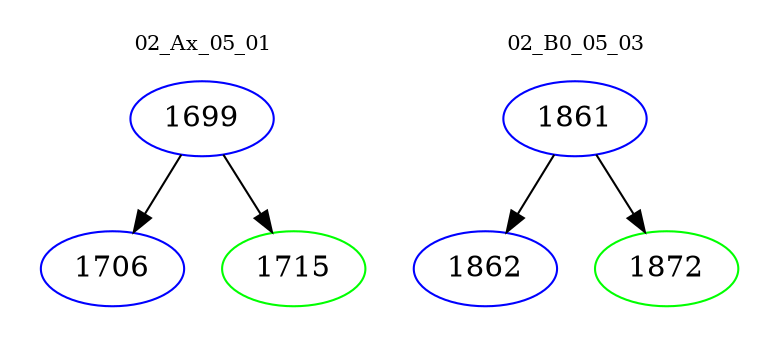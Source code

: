 digraph{
subgraph cluster_0 {
color = white
label = "02_Ax_05_01";
fontsize=10;
T0_1699 [label="1699", color="blue"]
T0_1699 -> T0_1706 [color="black"]
T0_1706 [label="1706", color="blue"]
T0_1699 -> T0_1715 [color="black"]
T0_1715 [label="1715", color="green"]
}
subgraph cluster_1 {
color = white
label = "02_B0_05_03";
fontsize=10;
T1_1861 [label="1861", color="blue"]
T1_1861 -> T1_1862 [color="black"]
T1_1862 [label="1862", color="blue"]
T1_1861 -> T1_1872 [color="black"]
T1_1872 [label="1872", color="green"]
}
}
